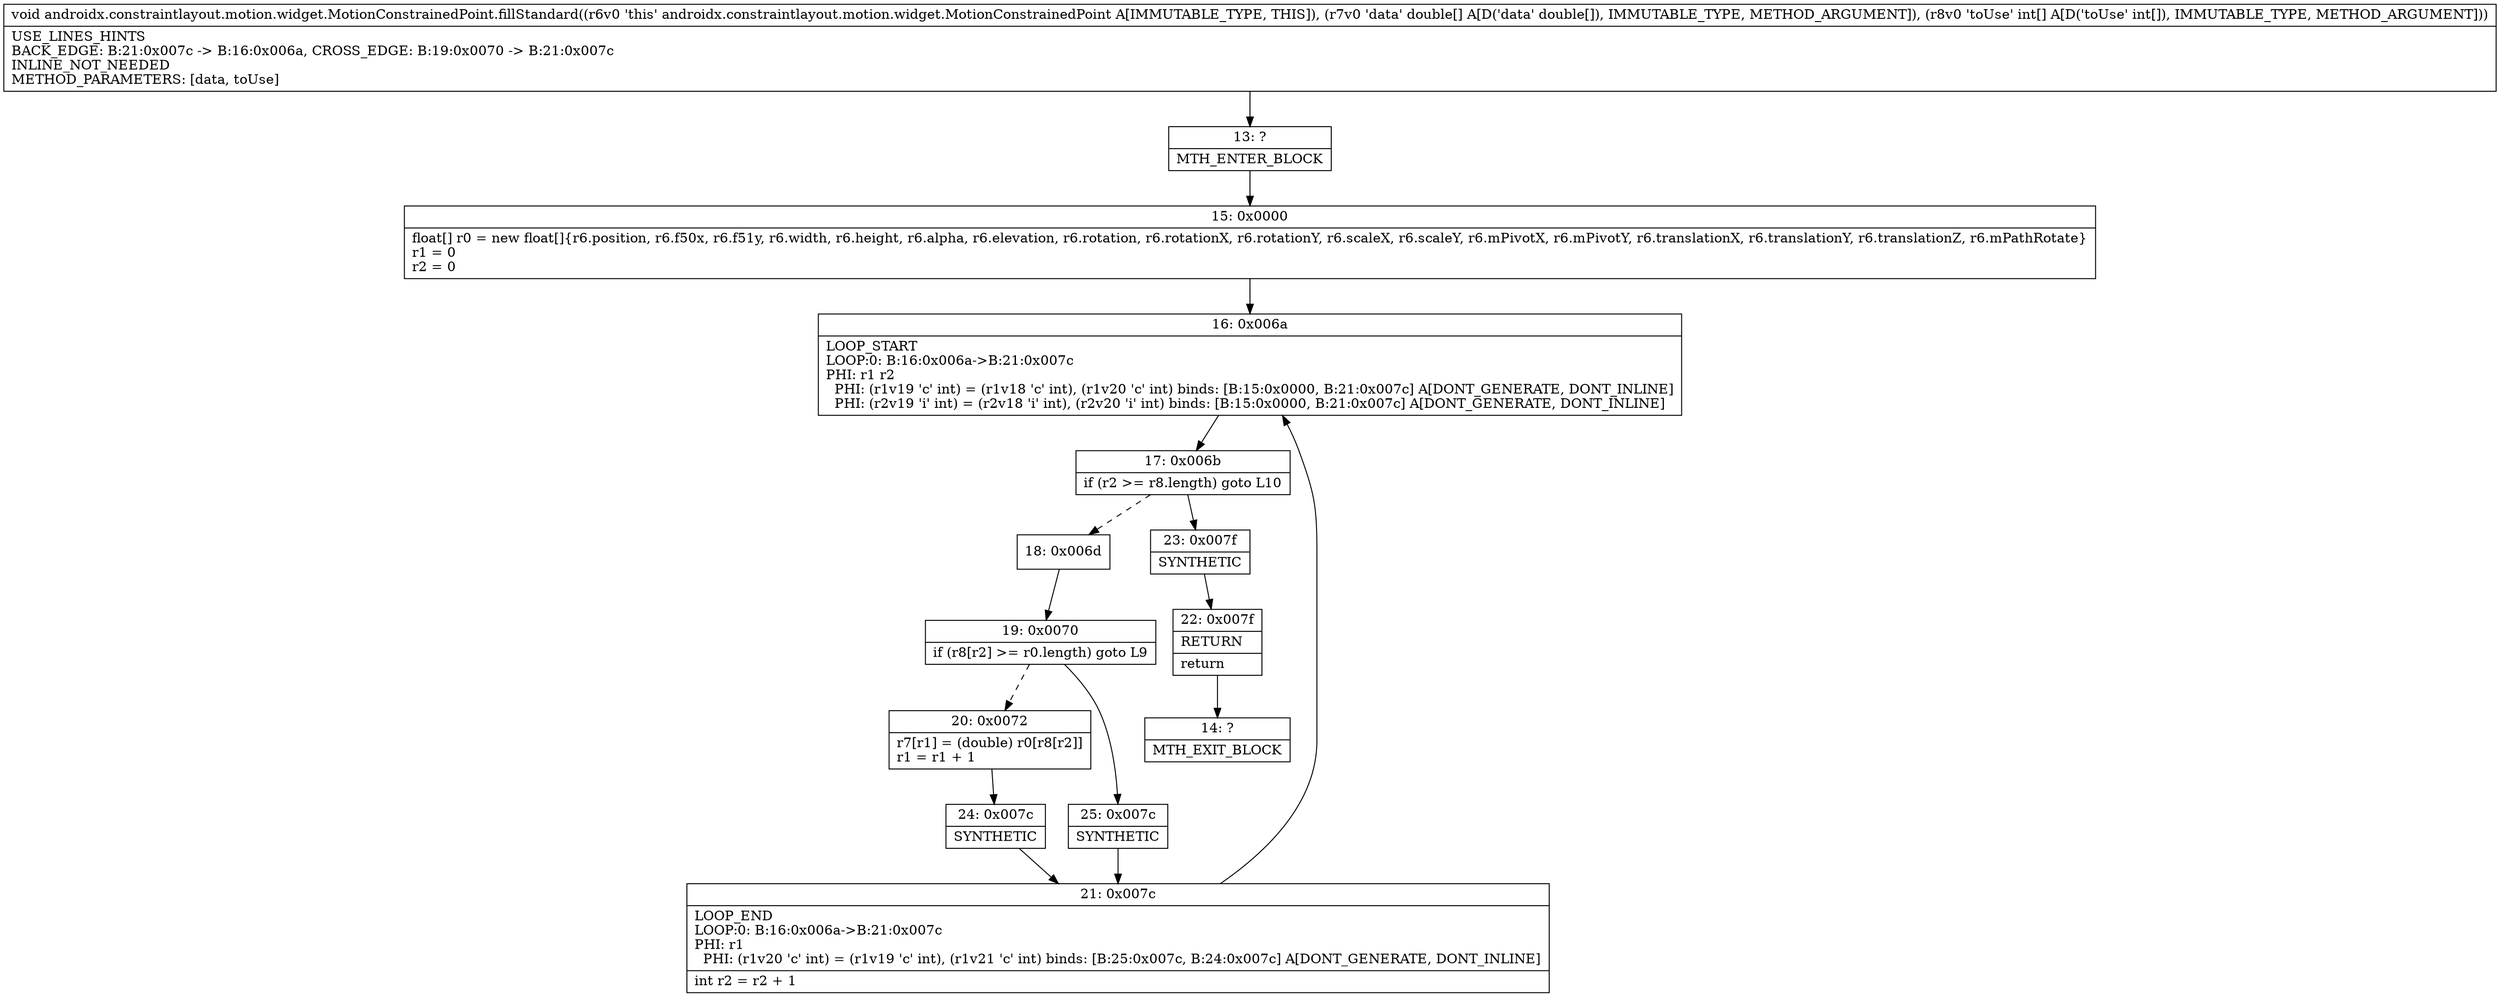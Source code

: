 digraph "CFG forandroidx.constraintlayout.motion.widget.MotionConstrainedPoint.fillStandard([D[I)V" {
Node_13 [shape=record,label="{13\:\ ?|MTH_ENTER_BLOCK\l}"];
Node_15 [shape=record,label="{15\:\ 0x0000|float[] r0 = new float[]\{r6.position, r6.f50x, r6.f51y, r6.width, r6.height, r6.alpha, r6.elevation, r6.rotation, r6.rotationX, r6.rotationY, r6.scaleX, r6.scaleY, r6.mPivotX, r6.mPivotY, r6.translationX, r6.translationY, r6.translationZ, r6.mPathRotate\}\lr1 = 0\lr2 = 0\l}"];
Node_16 [shape=record,label="{16\:\ 0x006a|LOOP_START\lLOOP:0: B:16:0x006a\-\>B:21:0x007c\lPHI: r1 r2 \l  PHI: (r1v19 'c' int) = (r1v18 'c' int), (r1v20 'c' int) binds: [B:15:0x0000, B:21:0x007c] A[DONT_GENERATE, DONT_INLINE]\l  PHI: (r2v19 'i' int) = (r2v18 'i' int), (r2v20 'i' int) binds: [B:15:0x0000, B:21:0x007c] A[DONT_GENERATE, DONT_INLINE]\l}"];
Node_17 [shape=record,label="{17\:\ 0x006b|if (r2 \>= r8.length) goto L10\l}"];
Node_18 [shape=record,label="{18\:\ 0x006d}"];
Node_19 [shape=record,label="{19\:\ 0x0070|if (r8[r2] \>= r0.length) goto L9\l}"];
Node_20 [shape=record,label="{20\:\ 0x0072|r7[r1] = (double) r0[r8[r2]]\lr1 = r1 + 1\l}"];
Node_24 [shape=record,label="{24\:\ 0x007c|SYNTHETIC\l}"];
Node_21 [shape=record,label="{21\:\ 0x007c|LOOP_END\lLOOP:0: B:16:0x006a\-\>B:21:0x007c\lPHI: r1 \l  PHI: (r1v20 'c' int) = (r1v19 'c' int), (r1v21 'c' int) binds: [B:25:0x007c, B:24:0x007c] A[DONT_GENERATE, DONT_INLINE]\l|int r2 = r2 + 1\l}"];
Node_25 [shape=record,label="{25\:\ 0x007c|SYNTHETIC\l}"];
Node_23 [shape=record,label="{23\:\ 0x007f|SYNTHETIC\l}"];
Node_22 [shape=record,label="{22\:\ 0x007f|RETURN\l|return\l}"];
Node_14 [shape=record,label="{14\:\ ?|MTH_EXIT_BLOCK\l}"];
MethodNode[shape=record,label="{void androidx.constraintlayout.motion.widget.MotionConstrainedPoint.fillStandard((r6v0 'this' androidx.constraintlayout.motion.widget.MotionConstrainedPoint A[IMMUTABLE_TYPE, THIS]), (r7v0 'data' double[] A[D('data' double[]), IMMUTABLE_TYPE, METHOD_ARGUMENT]), (r8v0 'toUse' int[] A[D('toUse' int[]), IMMUTABLE_TYPE, METHOD_ARGUMENT]))  | USE_LINES_HINTS\lBACK_EDGE: B:21:0x007c \-\> B:16:0x006a, CROSS_EDGE: B:19:0x0070 \-\> B:21:0x007c\lINLINE_NOT_NEEDED\lMETHOD_PARAMETERS: [data, toUse]\l}"];
MethodNode -> Node_13;Node_13 -> Node_15;
Node_15 -> Node_16;
Node_16 -> Node_17;
Node_17 -> Node_18[style=dashed];
Node_17 -> Node_23;
Node_18 -> Node_19;
Node_19 -> Node_20[style=dashed];
Node_19 -> Node_25;
Node_20 -> Node_24;
Node_24 -> Node_21;
Node_21 -> Node_16;
Node_25 -> Node_21;
Node_23 -> Node_22;
Node_22 -> Node_14;
}

